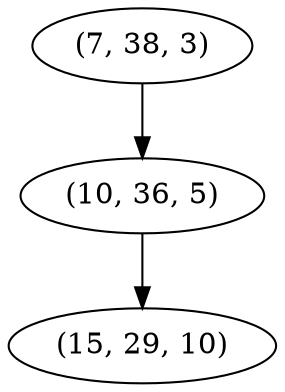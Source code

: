 digraph tree {
    "(7, 38, 3)";
    "(10, 36, 5)";
    "(15, 29, 10)";
    "(7, 38, 3)" -> "(10, 36, 5)";
    "(10, 36, 5)" -> "(15, 29, 10)";
}
